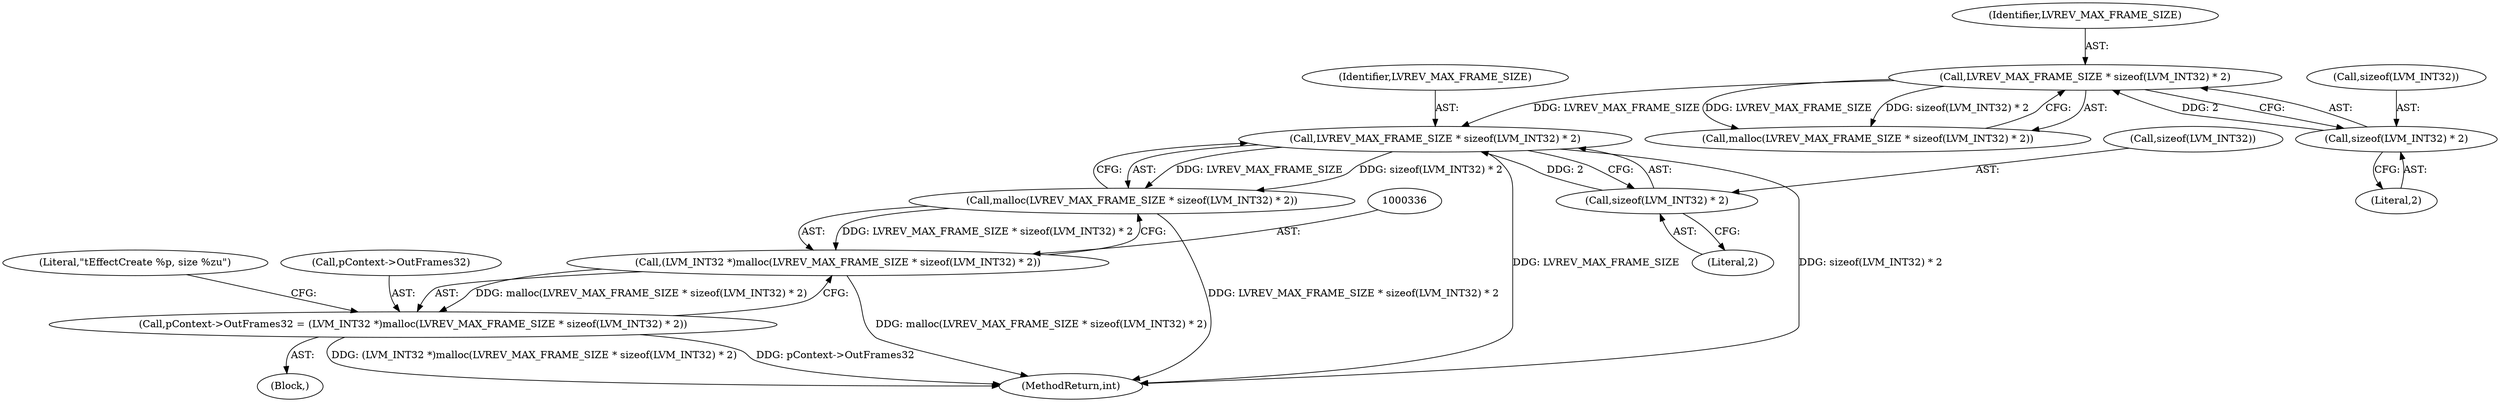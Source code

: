 digraph "0_Android_aeea52da00d210587fb3ed895de3d5f2e0264c88_5@API" {
"1000338" [label="(Call,LVREV_MAX_FRAME_SIZE * sizeof(LVM_INT32) * 2)"];
"1000325" [label="(Call,LVREV_MAX_FRAME_SIZE * sizeof(LVM_INT32) * 2)"];
"1000327" [label="(Call,sizeof(LVM_INT32) * 2)"];
"1000340" [label="(Call,sizeof(LVM_INT32) * 2)"];
"1000337" [label="(Call,malloc(LVREV_MAX_FRAME_SIZE * sizeof(LVM_INT32) * 2))"];
"1000335" [label="(Call,(LVM_INT32 *)malloc(LVREV_MAX_FRAME_SIZE * sizeof(LVM_INT32) * 2))"];
"1000331" [label="(Call,pContext->OutFrames32 = (LVM_INT32 *)malloc(LVREV_MAX_FRAME_SIZE * sizeof(LVM_INT32) * 2))"];
"1000327" [label="(Call,sizeof(LVM_INT32) * 2)"];
"1000343" [label="(Literal,2)"];
"1000345" [label="(Literal,\"\tEffectCreate %p, size %zu\")"];
"1000337" [label="(Call,malloc(LVREV_MAX_FRAME_SIZE * sizeof(LVM_INT32) * 2))"];
"1000324" [label="(Call,malloc(LVREV_MAX_FRAME_SIZE * sizeof(LVM_INT32) * 2))"];
"1000325" [label="(Call,LVREV_MAX_FRAME_SIZE * sizeof(LVM_INT32) * 2)"];
"1000328" [label="(Call,sizeof(LVM_INT32))"];
"1000335" [label="(Call,(LVM_INT32 *)malloc(LVREV_MAX_FRAME_SIZE * sizeof(LVM_INT32) * 2))"];
"1000340" [label="(Call,sizeof(LVM_INT32) * 2)"];
"1000331" [label="(Call,pContext->OutFrames32 = (LVM_INT32 *)malloc(LVREV_MAX_FRAME_SIZE * sizeof(LVM_INT32) * 2))"];
"1000353" [label="(MethodReturn,int)"];
"1000339" [label="(Identifier,LVREV_MAX_FRAME_SIZE)"];
"1000341" [label="(Call,sizeof(LVM_INT32))"];
"1000330" [label="(Literal,2)"];
"1000106" [label="(Block,)"];
"1000326" [label="(Identifier,LVREV_MAX_FRAME_SIZE)"];
"1000332" [label="(Call,pContext->OutFrames32)"];
"1000338" [label="(Call,LVREV_MAX_FRAME_SIZE * sizeof(LVM_INT32) * 2)"];
"1000338" -> "1000337"  [label="AST: "];
"1000338" -> "1000340"  [label="CFG: "];
"1000339" -> "1000338"  [label="AST: "];
"1000340" -> "1000338"  [label="AST: "];
"1000337" -> "1000338"  [label="CFG: "];
"1000338" -> "1000353"  [label="DDG: LVREV_MAX_FRAME_SIZE"];
"1000338" -> "1000353"  [label="DDG: sizeof(LVM_INT32) * 2"];
"1000338" -> "1000337"  [label="DDG: LVREV_MAX_FRAME_SIZE"];
"1000338" -> "1000337"  [label="DDG: sizeof(LVM_INT32) * 2"];
"1000325" -> "1000338"  [label="DDG: LVREV_MAX_FRAME_SIZE"];
"1000340" -> "1000338"  [label="DDG: 2"];
"1000325" -> "1000324"  [label="AST: "];
"1000325" -> "1000327"  [label="CFG: "];
"1000326" -> "1000325"  [label="AST: "];
"1000327" -> "1000325"  [label="AST: "];
"1000324" -> "1000325"  [label="CFG: "];
"1000325" -> "1000324"  [label="DDG: LVREV_MAX_FRAME_SIZE"];
"1000325" -> "1000324"  [label="DDG: sizeof(LVM_INT32) * 2"];
"1000327" -> "1000325"  [label="DDG: 2"];
"1000327" -> "1000330"  [label="CFG: "];
"1000328" -> "1000327"  [label="AST: "];
"1000330" -> "1000327"  [label="AST: "];
"1000340" -> "1000343"  [label="CFG: "];
"1000341" -> "1000340"  [label="AST: "];
"1000343" -> "1000340"  [label="AST: "];
"1000337" -> "1000335"  [label="AST: "];
"1000335" -> "1000337"  [label="CFG: "];
"1000337" -> "1000353"  [label="DDG: LVREV_MAX_FRAME_SIZE * sizeof(LVM_INT32) * 2"];
"1000337" -> "1000335"  [label="DDG: LVREV_MAX_FRAME_SIZE * sizeof(LVM_INT32) * 2"];
"1000335" -> "1000331"  [label="AST: "];
"1000336" -> "1000335"  [label="AST: "];
"1000331" -> "1000335"  [label="CFG: "];
"1000335" -> "1000353"  [label="DDG: malloc(LVREV_MAX_FRAME_SIZE * sizeof(LVM_INT32) * 2)"];
"1000335" -> "1000331"  [label="DDG: malloc(LVREV_MAX_FRAME_SIZE * sizeof(LVM_INT32) * 2)"];
"1000331" -> "1000106"  [label="AST: "];
"1000332" -> "1000331"  [label="AST: "];
"1000345" -> "1000331"  [label="CFG: "];
"1000331" -> "1000353"  [label="DDG: pContext->OutFrames32"];
"1000331" -> "1000353"  [label="DDG: (LVM_INT32 *)malloc(LVREV_MAX_FRAME_SIZE * sizeof(LVM_INT32) * 2)"];
}
